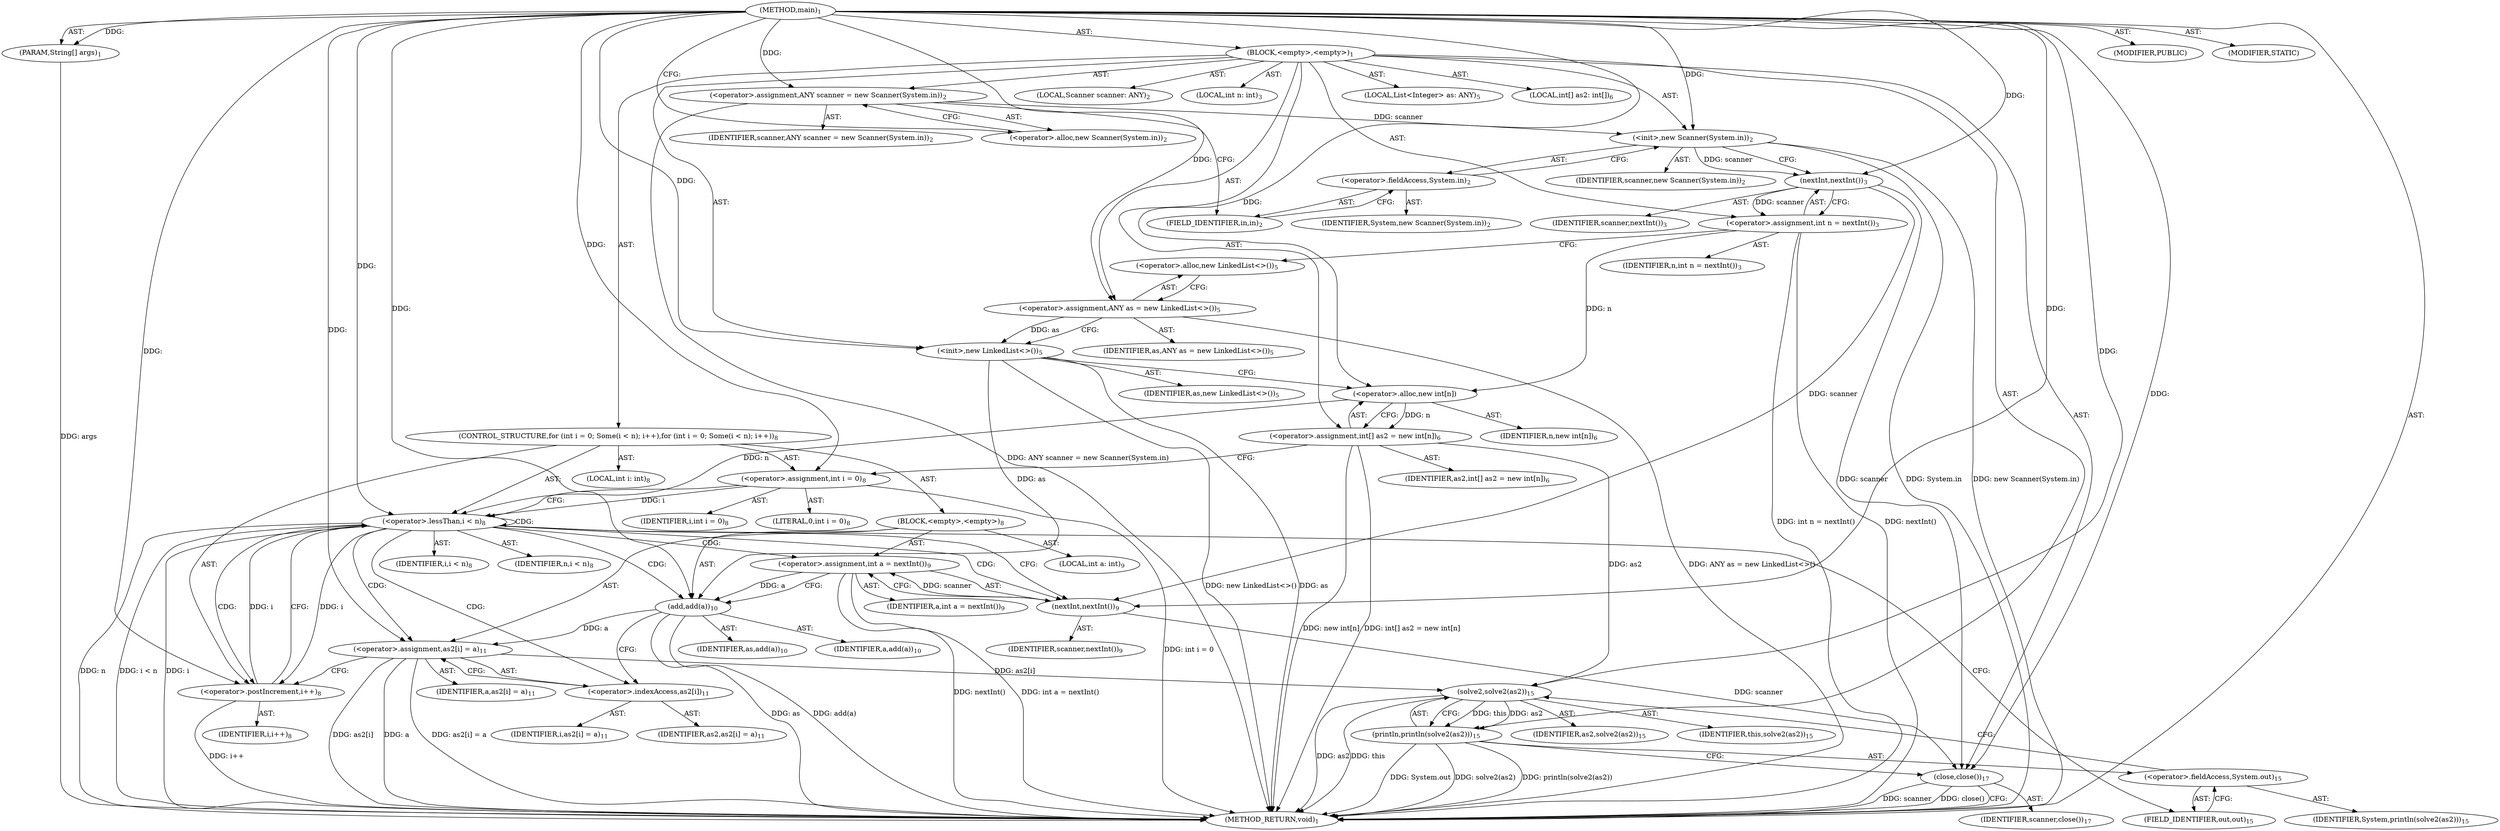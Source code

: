 digraph "main" {  
"21" [label = <(METHOD,main)<SUB>1</SUB>> ]
"22" [label = <(PARAM,String[] args)<SUB>1</SUB>> ]
"23" [label = <(BLOCK,&lt;empty&gt;,&lt;empty&gt;)<SUB>1</SUB>> ]
"4" [label = <(LOCAL,Scanner scanner: ANY)<SUB>2</SUB>> ]
"24" [label = <(&lt;operator&gt;.assignment,ANY scanner = new Scanner(System.in))<SUB>2</SUB>> ]
"25" [label = <(IDENTIFIER,scanner,ANY scanner = new Scanner(System.in))<SUB>2</SUB>> ]
"26" [label = <(&lt;operator&gt;.alloc,new Scanner(System.in))<SUB>2</SUB>> ]
"27" [label = <(&lt;init&gt;,new Scanner(System.in))<SUB>2</SUB>> ]
"3" [label = <(IDENTIFIER,scanner,new Scanner(System.in))<SUB>2</SUB>> ]
"28" [label = <(&lt;operator&gt;.fieldAccess,System.in)<SUB>2</SUB>> ]
"29" [label = <(IDENTIFIER,System,new Scanner(System.in))<SUB>2</SUB>> ]
"30" [label = <(FIELD_IDENTIFIER,in,in)<SUB>2</SUB>> ]
"31" [label = <(LOCAL,int n: int)<SUB>3</SUB>> ]
"32" [label = <(&lt;operator&gt;.assignment,int n = nextInt())<SUB>3</SUB>> ]
"33" [label = <(IDENTIFIER,n,int n = nextInt())<SUB>3</SUB>> ]
"34" [label = <(nextInt,nextInt())<SUB>3</SUB>> ]
"35" [label = <(IDENTIFIER,scanner,nextInt())<SUB>3</SUB>> ]
"6" [label = <(LOCAL,List&lt;Integer&gt; as: ANY)<SUB>5</SUB>> ]
"36" [label = <(&lt;operator&gt;.assignment,ANY as = new LinkedList&lt;&gt;())<SUB>5</SUB>> ]
"37" [label = <(IDENTIFIER,as,ANY as = new LinkedList&lt;&gt;())<SUB>5</SUB>> ]
"38" [label = <(&lt;operator&gt;.alloc,new LinkedList&lt;&gt;())<SUB>5</SUB>> ]
"39" [label = <(&lt;init&gt;,new LinkedList&lt;&gt;())<SUB>5</SUB>> ]
"5" [label = <(IDENTIFIER,as,new LinkedList&lt;&gt;())<SUB>5</SUB>> ]
"40" [label = <(LOCAL,int[] as2: int[])<SUB>6</SUB>> ]
"41" [label = <(&lt;operator&gt;.assignment,int[] as2 = new int[n])<SUB>6</SUB>> ]
"42" [label = <(IDENTIFIER,as2,int[] as2 = new int[n])<SUB>6</SUB>> ]
"43" [label = <(&lt;operator&gt;.alloc,new int[n])> ]
"44" [label = <(IDENTIFIER,n,new int[n])<SUB>6</SUB>> ]
"45" [label = <(CONTROL_STRUCTURE,for (int i = 0; Some(i &lt; n); i++),for (int i = 0; Some(i &lt; n); i++))<SUB>8</SUB>> ]
"46" [label = <(LOCAL,int i: int)<SUB>8</SUB>> ]
"47" [label = <(&lt;operator&gt;.assignment,int i = 0)<SUB>8</SUB>> ]
"48" [label = <(IDENTIFIER,i,int i = 0)<SUB>8</SUB>> ]
"49" [label = <(LITERAL,0,int i = 0)<SUB>8</SUB>> ]
"50" [label = <(&lt;operator&gt;.lessThan,i &lt; n)<SUB>8</SUB>> ]
"51" [label = <(IDENTIFIER,i,i &lt; n)<SUB>8</SUB>> ]
"52" [label = <(IDENTIFIER,n,i &lt; n)<SUB>8</SUB>> ]
"53" [label = <(&lt;operator&gt;.postIncrement,i++)<SUB>8</SUB>> ]
"54" [label = <(IDENTIFIER,i,i++)<SUB>8</SUB>> ]
"55" [label = <(BLOCK,&lt;empty&gt;,&lt;empty&gt;)<SUB>8</SUB>> ]
"56" [label = <(LOCAL,int a: int)<SUB>9</SUB>> ]
"57" [label = <(&lt;operator&gt;.assignment,int a = nextInt())<SUB>9</SUB>> ]
"58" [label = <(IDENTIFIER,a,int a = nextInt())<SUB>9</SUB>> ]
"59" [label = <(nextInt,nextInt())<SUB>9</SUB>> ]
"60" [label = <(IDENTIFIER,scanner,nextInt())<SUB>9</SUB>> ]
"61" [label = <(add,add(a))<SUB>10</SUB>> ]
"62" [label = <(IDENTIFIER,as,add(a))<SUB>10</SUB>> ]
"63" [label = <(IDENTIFIER,a,add(a))<SUB>10</SUB>> ]
"64" [label = <(&lt;operator&gt;.assignment,as2[i] = a)<SUB>11</SUB>> ]
"65" [label = <(&lt;operator&gt;.indexAccess,as2[i])<SUB>11</SUB>> ]
"66" [label = <(IDENTIFIER,as2,as2[i] = a)<SUB>11</SUB>> ]
"67" [label = <(IDENTIFIER,i,as2[i] = a)<SUB>11</SUB>> ]
"68" [label = <(IDENTIFIER,a,as2[i] = a)<SUB>11</SUB>> ]
"69" [label = <(println,println(solve2(as2)))<SUB>15</SUB>> ]
"70" [label = <(&lt;operator&gt;.fieldAccess,System.out)<SUB>15</SUB>> ]
"71" [label = <(IDENTIFIER,System,println(solve2(as2)))<SUB>15</SUB>> ]
"72" [label = <(FIELD_IDENTIFIER,out,out)<SUB>15</SUB>> ]
"73" [label = <(solve2,solve2(as2))<SUB>15</SUB>> ]
"74" [label = <(IDENTIFIER,this,solve2(as2))<SUB>15</SUB>> ]
"75" [label = <(IDENTIFIER,as2,solve2(as2))<SUB>15</SUB>> ]
"76" [label = <(close,close())<SUB>17</SUB>> ]
"77" [label = <(IDENTIFIER,scanner,close())<SUB>17</SUB>> ]
"78" [label = <(MODIFIER,PUBLIC)> ]
"79" [label = <(MODIFIER,STATIC)> ]
"80" [label = <(METHOD_RETURN,void)<SUB>1</SUB>> ]
  "21" -> "22"  [ label = "AST: "] 
  "21" -> "23"  [ label = "AST: "] 
  "21" -> "78"  [ label = "AST: "] 
  "21" -> "79"  [ label = "AST: "] 
  "21" -> "80"  [ label = "AST: "] 
  "23" -> "4"  [ label = "AST: "] 
  "23" -> "24"  [ label = "AST: "] 
  "23" -> "27"  [ label = "AST: "] 
  "23" -> "31"  [ label = "AST: "] 
  "23" -> "32"  [ label = "AST: "] 
  "23" -> "6"  [ label = "AST: "] 
  "23" -> "36"  [ label = "AST: "] 
  "23" -> "39"  [ label = "AST: "] 
  "23" -> "40"  [ label = "AST: "] 
  "23" -> "41"  [ label = "AST: "] 
  "23" -> "45"  [ label = "AST: "] 
  "23" -> "69"  [ label = "AST: "] 
  "23" -> "76"  [ label = "AST: "] 
  "24" -> "25"  [ label = "AST: "] 
  "24" -> "26"  [ label = "AST: "] 
  "27" -> "3"  [ label = "AST: "] 
  "27" -> "28"  [ label = "AST: "] 
  "28" -> "29"  [ label = "AST: "] 
  "28" -> "30"  [ label = "AST: "] 
  "32" -> "33"  [ label = "AST: "] 
  "32" -> "34"  [ label = "AST: "] 
  "34" -> "35"  [ label = "AST: "] 
  "36" -> "37"  [ label = "AST: "] 
  "36" -> "38"  [ label = "AST: "] 
  "39" -> "5"  [ label = "AST: "] 
  "41" -> "42"  [ label = "AST: "] 
  "41" -> "43"  [ label = "AST: "] 
  "43" -> "44"  [ label = "AST: "] 
  "45" -> "46"  [ label = "AST: "] 
  "45" -> "47"  [ label = "AST: "] 
  "45" -> "50"  [ label = "AST: "] 
  "45" -> "53"  [ label = "AST: "] 
  "45" -> "55"  [ label = "AST: "] 
  "47" -> "48"  [ label = "AST: "] 
  "47" -> "49"  [ label = "AST: "] 
  "50" -> "51"  [ label = "AST: "] 
  "50" -> "52"  [ label = "AST: "] 
  "53" -> "54"  [ label = "AST: "] 
  "55" -> "56"  [ label = "AST: "] 
  "55" -> "57"  [ label = "AST: "] 
  "55" -> "61"  [ label = "AST: "] 
  "55" -> "64"  [ label = "AST: "] 
  "57" -> "58"  [ label = "AST: "] 
  "57" -> "59"  [ label = "AST: "] 
  "59" -> "60"  [ label = "AST: "] 
  "61" -> "62"  [ label = "AST: "] 
  "61" -> "63"  [ label = "AST: "] 
  "64" -> "65"  [ label = "AST: "] 
  "64" -> "68"  [ label = "AST: "] 
  "65" -> "66"  [ label = "AST: "] 
  "65" -> "67"  [ label = "AST: "] 
  "69" -> "70"  [ label = "AST: "] 
  "69" -> "73"  [ label = "AST: "] 
  "70" -> "71"  [ label = "AST: "] 
  "70" -> "72"  [ label = "AST: "] 
  "73" -> "74"  [ label = "AST: "] 
  "73" -> "75"  [ label = "AST: "] 
  "76" -> "77"  [ label = "AST: "] 
  "24" -> "30"  [ label = "CFG: "] 
  "27" -> "34"  [ label = "CFG: "] 
  "32" -> "38"  [ label = "CFG: "] 
  "36" -> "39"  [ label = "CFG: "] 
  "39" -> "43"  [ label = "CFG: "] 
  "41" -> "47"  [ label = "CFG: "] 
  "69" -> "76"  [ label = "CFG: "] 
  "76" -> "80"  [ label = "CFG: "] 
  "26" -> "24"  [ label = "CFG: "] 
  "28" -> "27"  [ label = "CFG: "] 
  "34" -> "32"  [ label = "CFG: "] 
  "38" -> "36"  [ label = "CFG: "] 
  "43" -> "41"  [ label = "CFG: "] 
  "47" -> "50"  [ label = "CFG: "] 
  "50" -> "59"  [ label = "CFG: "] 
  "50" -> "72"  [ label = "CFG: "] 
  "53" -> "50"  [ label = "CFG: "] 
  "70" -> "73"  [ label = "CFG: "] 
  "73" -> "69"  [ label = "CFG: "] 
  "30" -> "28"  [ label = "CFG: "] 
  "57" -> "61"  [ label = "CFG: "] 
  "61" -> "65"  [ label = "CFG: "] 
  "64" -> "53"  [ label = "CFG: "] 
  "72" -> "70"  [ label = "CFG: "] 
  "59" -> "57"  [ label = "CFG: "] 
  "65" -> "64"  [ label = "CFG: "] 
  "21" -> "26"  [ label = "CFG: "] 
  "22" -> "80"  [ label = "DDG: args"] 
  "24" -> "80"  [ label = "DDG: ANY scanner = new Scanner(System.in)"] 
  "27" -> "80"  [ label = "DDG: System.in"] 
  "27" -> "80"  [ label = "DDG: new Scanner(System.in)"] 
  "32" -> "80"  [ label = "DDG: nextInt()"] 
  "32" -> "80"  [ label = "DDG: int n = nextInt()"] 
  "36" -> "80"  [ label = "DDG: ANY as = new LinkedList&lt;&gt;()"] 
  "39" -> "80"  [ label = "DDG: as"] 
  "39" -> "80"  [ label = "DDG: new LinkedList&lt;&gt;()"] 
  "41" -> "80"  [ label = "DDG: new int[n]"] 
  "41" -> "80"  [ label = "DDG: int[] as2 = new int[n]"] 
  "47" -> "80"  [ label = "DDG: int i = 0"] 
  "50" -> "80"  [ label = "DDG: i"] 
  "50" -> "80"  [ label = "DDG: n"] 
  "50" -> "80"  [ label = "DDG: i &lt; n"] 
  "69" -> "80"  [ label = "DDG: System.out"] 
  "73" -> "80"  [ label = "DDG: as2"] 
  "69" -> "80"  [ label = "DDG: solve2(as2)"] 
  "69" -> "80"  [ label = "DDG: println(solve2(as2))"] 
  "76" -> "80"  [ label = "DDG: scanner"] 
  "76" -> "80"  [ label = "DDG: close()"] 
  "57" -> "80"  [ label = "DDG: nextInt()"] 
  "57" -> "80"  [ label = "DDG: int a = nextInt()"] 
  "61" -> "80"  [ label = "DDG: as"] 
  "61" -> "80"  [ label = "DDG: add(a)"] 
  "64" -> "80"  [ label = "DDG: as2[i]"] 
  "64" -> "80"  [ label = "DDG: a"] 
  "64" -> "80"  [ label = "DDG: as2[i] = a"] 
  "53" -> "80"  [ label = "DDG: i++"] 
  "73" -> "80"  [ label = "DDG: this"] 
  "21" -> "22"  [ label = "DDG: "] 
  "21" -> "24"  [ label = "DDG: "] 
  "34" -> "32"  [ label = "DDG: scanner"] 
  "21" -> "36"  [ label = "DDG: "] 
  "43" -> "41"  [ label = "DDG: n"] 
  "24" -> "27"  [ label = "DDG: scanner"] 
  "21" -> "27"  [ label = "DDG: "] 
  "36" -> "39"  [ label = "DDG: as"] 
  "21" -> "39"  [ label = "DDG: "] 
  "21" -> "47"  [ label = "DDG: "] 
  "73" -> "69"  [ label = "DDG: this"] 
  "73" -> "69"  [ label = "DDG: as2"] 
  "34" -> "76"  [ label = "DDG: scanner"] 
  "59" -> "76"  [ label = "DDG: scanner"] 
  "21" -> "76"  [ label = "DDG: "] 
  "27" -> "34"  [ label = "DDG: scanner"] 
  "21" -> "34"  [ label = "DDG: "] 
  "32" -> "43"  [ label = "DDG: n"] 
  "21" -> "43"  [ label = "DDG: "] 
  "47" -> "50"  [ label = "DDG: i"] 
  "53" -> "50"  [ label = "DDG: i"] 
  "21" -> "50"  [ label = "DDG: "] 
  "43" -> "50"  [ label = "DDG: n"] 
  "50" -> "53"  [ label = "DDG: i"] 
  "21" -> "53"  [ label = "DDG: "] 
  "59" -> "57"  [ label = "DDG: scanner"] 
  "61" -> "64"  [ label = "DDG: a"] 
  "21" -> "64"  [ label = "DDG: "] 
  "21" -> "73"  [ label = "DDG: "] 
  "41" -> "73"  [ label = "DDG: as2"] 
  "64" -> "73"  [ label = "DDG: as2[i]"] 
  "39" -> "61"  [ label = "DDG: as"] 
  "21" -> "61"  [ label = "DDG: "] 
  "57" -> "61"  [ label = "DDG: a"] 
  "34" -> "59"  [ label = "DDG: scanner"] 
  "21" -> "59"  [ label = "DDG: "] 
  "50" -> "61"  [ label = "CDG: "] 
  "50" -> "65"  [ label = "CDG: "] 
  "50" -> "50"  [ label = "CDG: "] 
  "50" -> "64"  [ label = "CDG: "] 
  "50" -> "59"  [ label = "CDG: "] 
  "50" -> "57"  [ label = "CDG: "] 
  "50" -> "53"  [ label = "CDG: "] 
}
